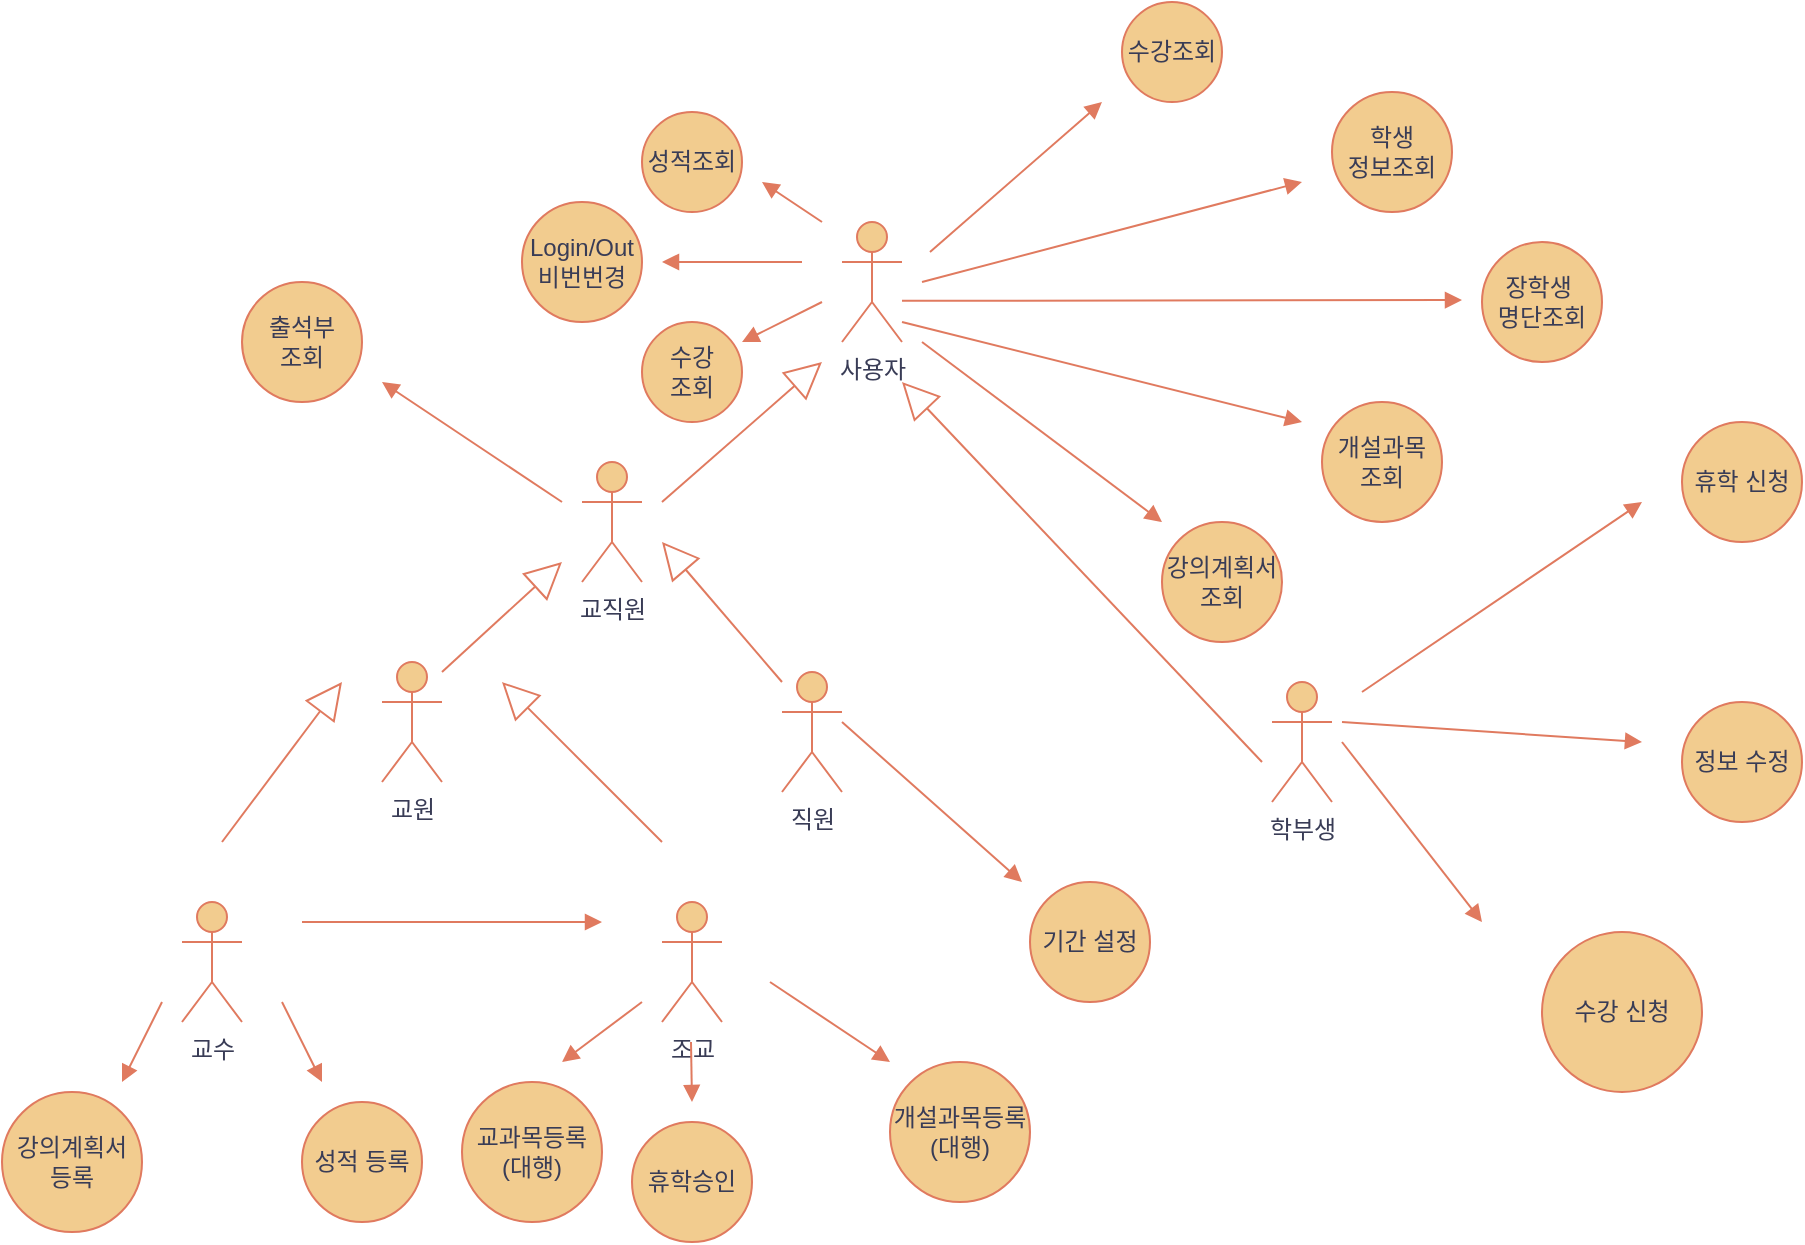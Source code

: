 <mxfile version="26.1.1">
  <diagram name="페이지-1" id="Td-f0lCOl2w-PF9BBELL">
    <mxGraphModel dx="2345" dy="655" grid="1" gridSize="10" guides="1" tooltips="1" connect="1" arrows="1" fold="1" page="1" pageScale="1" pageWidth="827" pageHeight="1169" background="none" math="0" shadow="0">
      <root>
        <mxCell id="0" />
        <mxCell id="1" parent="0" />
        <mxCell id="KCGCiUUmfcuRqvR9GRq1-1" value="교원&lt;div&gt;&lt;br&gt;&lt;/div&gt;" style="shape=umlActor;verticalLabelPosition=bottom;verticalAlign=top;html=1;rounded=0;labelBackgroundColor=none;fillColor=#F2CC8F;strokeColor=#E07A5F;fontColor=#393C56;" parent="1" vertex="1">
          <mxGeometry x="160" y="580" width="30" height="60" as="geometry" />
        </mxCell>
        <mxCell id="KCGCiUUmfcuRqvR9GRq1-4" value="사용자" style="shape=umlActor;verticalLabelPosition=bottom;verticalAlign=top;html=1;rounded=0;labelBackgroundColor=none;fillColor=#F2CC8F;strokeColor=#E07A5F;fontColor=#393C56;" parent="1" vertex="1">
          <mxGeometry x="390" y="360" width="30" height="60" as="geometry" />
        </mxCell>
        <mxCell id="KCGCiUUmfcuRqvR9GRq1-5" value="학부생&lt;div&gt;&lt;br&gt;&lt;/div&gt;" style="shape=umlActor;verticalLabelPosition=bottom;verticalAlign=top;html=1;rounded=0;labelBackgroundColor=none;fillColor=#F2CC8F;strokeColor=#E07A5F;fontColor=#393C56;" parent="1" vertex="1">
          <mxGeometry x="605" y="590" width="30" height="60" as="geometry" />
        </mxCell>
        <mxCell id="KCGCiUUmfcuRqvR9GRq1-6" value="교직원&lt;div&gt;&lt;br&gt;&lt;/div&gt;" style="shape=umlActor;verticalLabelPosition=bottom;verticalAlign=top;html=1;rounded=0;labelBackgroundColor=none;fillColor=#F2CC8F;strokeColor=#E07A5F;fontColor=#393C56;" parent="1" vertex="1">
          <mxGeometry x="260" y="480" width="30" height="60" as="geometry" />
        </mxCell>
        <mxCell id="KCGCiUUmfcuRqvR9GRq1-7" value="직원" style="shape=umlActor;verticalLabelPosition=bottom;verticalAlign=top;html=1;rounded=0;labelBackgroundColor=none;fillColor=#F2CC8F;strokeColor=#E07A5F;fontColor=#393C56;" parent="1" vertex="1">
          <mxGeometry x="360" y="585" width="30" height="60" as="geometry" />
        </mxCell>
        <mxCell id="KCGCiUUmfcuRqvR9GRq1-8" value="교수&lt;div&gt;&lt;br&gt;&lt;/div&gt;&lt;div&gt;&lt;br&gt;&lt;/div&gt;" style="shape=umlActor;verticalLabelPosition=bottom;verticalAlign=top;html=1;rounded=0;labelBackgroundColor=none;fillColor=#F2CC8F;strokeColor=#E07A5F;fontColor=#393C56;" parent="1" vertex="1">
          <mxGeometry x="60" y="700" width="30" height="60" as="geometry" />
        </mxCell>
        <mxCell id="KCGCiUUmfcuRqvR9GRq1-9" value="조교" style="shape=umlActor;verticalLabelPosition=bottom;verticalAlign=top;html=1;rounded=0;labelBackgroundColor=none;fillColor=#F2CC8F;strokeColor=#E07A5F;fontColor=#393C56;" parent="1" vertex="1">
          <mxGeometry x="300" y="700" width="30" height="60" as="geometry" />
        </mxCell>
        <mxCell id="KCGCiUUmfcuRqvR9GRq1-15" value="" style="html=1;verticalAlign=bottom;endArrow=block;curved=0;rounded=0;labelBackgroundColor=none;strokeColor=#E07A5F;fontColor=default;" parent="1" edge="1">
          <mxGeometry width="80" relative="1" as="geometry">
            <mxPoint x="380" y="360" as="sourcePoint" />
            <mxPoint x="350" y="340" as="targetPoint" />
          </mxGeometry>
        </mxCell>
        <mxCell id="KCGCiUUmfcuRqvR9GRq1-16" value="" style="html=1;verticalAlign=bottom;endArrow=block;curved=0;rounded=0;labelBackgroundColor=none;strokeColor=#E07A5F;fontColor=default;" parent="1" edge="1">
          <mxGeometry width="80" relative="1" as="geometry">
            <mxPoint x="434" y="375" as="sourcePoint" />
            <mxPoint x="520" y="300" as="targetPoint" />
          </mxGeometry>
        </mxCell>
        <mxCell id="KCGCiUUmfcuRqvR9GRq1-22" value="" style="html=1;verticalAlign=bottom;endArrow=block;curved=0;rounded=0;labelBackgroundColor=none;strokeColor=#E07A5F;fontColor=default;" parent="1" edge="1">
          <mxGeometry width="80" relative="1" as="geometry">
            <mxPoint x="430" y="390" as="sourcePoint" />
            <mxPoint x="620" y="340" as="targetPoint" />
          </mxGeometry>
        </mxCell>
        <mxCell id="KCGCiUUmfcuRqvR9GRq1-23" value="" style="html=1;verticalAlign=bottom;endArrow=block;curved=0;rounded=0;labelBackgroundColor=none;strokeColor=#E07A5F;fontColor=default;" parent="1" edge="1">
          <mxGeometry width="80" relative="1" as="geometry">
            <mxPoint x="420" y="399.41" as="sourcePoint" />
            <mxPoint x="700" y="399" as="targetPoint" />
          </mxGeometry>
        </mxCell>
        <mxCell id="KCGCiUUmfcuRqvR9GRq1-24" value="" style="html=1;verticalAlign=bottom;endArrow=block;curved=0;rounded=0;labelBackgroundColor=none;strokeColor=#E07A5F;fontColor=default;" parent="1" edge="1">
          <mxGeometry width="80" relative="1" as="geometry">
            <mxPoint x="420" y="410" as="sourcePoint" />
            <mxPoint x="620" y="460" as="targetPoint" />
          </mxGeometry>
        </mxCell>
        <mxCell id="KCGCiUUmfcuRqvR9GRq1-25" value="" style="html=1;verticalAlign=bottom;endArrow=block;curved=0;rounded=0;labelBackgroundColor=none;strokeColor=#E07A5F;fontColor=default;" parent="1" edge="1">
          <mxGeometry width="80" relative="1" as="geometry">
            <mxPoint x="430" y="420" as="sourcePoint" />
            <mxPoint x="550" y="510" as="targetPoint" />
          </mxGeometry>
        </mxCell>
        <mxCell id="KCGCiUUmfcuRqvR9GRq1-26" value="" style="html=1;verticalAlign=bottom;endArrow=block;curved=0;rounded=0;labelBackgroundColor=none;strokeColor=#E07A5F;fontColor=default;" parent="1" edge="1">
          <mxGeometry width="80" relative="1" as="geometry">
            <mxPoint x="370" y="380" as="sourcePoint" />
            <mxPoint x="300" y="380" as="targetPoint" />
          </mxGeometry>
        </mxCell>
        <mxCell id="KCGCiUUmfcuRqvR9GRq1-27" value="" style="html=1;verticalAlign=bottom;endArrow=block;curved=0;rounded=0;labelBackgroundColor=none;strokeColor=#E07A5F;fontColor=default;" parent="1" edge="1">
          <mxGeometry width="80" relative="1" as="geometry">
            <mxPoint x="380" y="400" as="sourcePoint" />
            <mxPoint x="340" y="420" as="targetPoint" />
          </mxGeometry>
        </mxCell>
        <mxCell id="KCGCiUUmfcuRqvR9GRq1-28" value="" style="html=1;verticalAlign=bottom;endArrow=block;curved=0;rounded=0;labelBackgroundColor=none;strokeColor=#E07A5F;fontColor=default;" parent="1" edge="1">
          <mxGeometry width="80" relative="1" as="geometry">
            <mxPoint x="250" y="500" as="sourcePoint" />
            <mxPoint x="160" y="440" as="targetPoint" />
          </mxGeometry>
        </mxCell>
        <mxCell id="KCGCiUUmfcuRqvR9GRq1-37" value="" style="endArrow=block;endSize=16;endFill=0;html=1;rounded=0;fontStyle=0;labelBackgroundColor=none;strokeColor=#E07A5F;fontColor=default;" parent="1" edge="1">
          <mxGeometry width="160" relative="1" as="geometry">
            <mxPoint x="300" y="500" as="sourcePoint" />
            <mxPoint x="380" y="430" as="targetPoint" />
          </mxGeometry>
        </mxCell>
        <mxCell id="KCGCiUUmfcuRqvR9GRq1-38" value="" style="endArrow=block;endSize=16;endFill=0;html=1;rounded=0;fontStyle=0;labelBackgroundColor=none;strokeColor=#E07A5F;fontColor=default;" parent="1" edge="1">
          <mxGeometry width="160" relative="1" as="geometry">
            <mxPoint x="600" y="630" as="sourcePoint" />
            <mxPoint x="420" y="440" as="targetPoint" />
          </mxGeometry>
        </mxCell>
        <mxCell id="KCGCiUUmfcuRqvR9GRq1-39" value="" style="endArrow=block;endSize=16;endFill=0;html=1;rounded=0;fontStyle=0;labelBackgroundColor=none;strokeColor=#E07A5F;fontColor=default;" parent="1" edge="1">
          <mxGeometry width="160" relative="1" as="geometry">
            <mxPoint x="360" y="590" as="sourcePoint" />
            <mxPoint x="300" y="520" as="targetPoint" />
          </mxGeometry>
        </mxCell>
        <mxCell id="KCGCiUUmfcuRqvR9GRq1-40" value="" style="endArrow=block;endSize=16;endFill=0;html=1;rounded=0;fontStyle=0;labelBackgroundColor=none;strokeColor=#E07A5F;fontColor=default;" parent="1" edge="1">
          <mxGeometry width="160" relative="1" as="geometry">
            <mxPoint x="190" y="585" as="sourcePoint" />
            <mxPoint x="250" y="530" as="targetPoint" />
          </mxGeometry>
        </mxCell>
        <mxCell id="KCGCiUUmfcuRqvR9GRq1-41" value="" style="endArrow=block;endSize=16;endFill=0;html=1;rounded=0;fontStyle=0;labelBackgroundColor=none;strokeColor=#E07A5F;fontColor=default;" parent="1" edge="1">
          <mxGeometry width="160" relative="1" as="geometry">
            <mxPoint x="80" y="670" as="sourcePoint" />
            <mxPoint x="140" y="590" as="targetPoint" />
          </mxGeometry>
        </mxCell>
        <mxCell id="KCGCiUUmfcuRqvR9GRq1-42" value="" style="endArrow=block;endSize=16;endFill=0;html=1;rounded=0;fontStyle=0;labelBackgroundColor=none;strokeColor=#E07A5F;fontColor=default;" parent="1" edge="1">
          <mxGeometry width="160" relative="1" as="geometry">
            <mxPoint x="300" y="670" as="sourcePoint" />
            <mxPoint x="220" y="590" as="targetPoint" />
          </mxGeometry>
        </mxCell>
        <mxCell id="KCGCiUUmfcuRqvR9GRq1-54" value="수강 신청" style="ellipse;whiteSpace=wrap;html=1;aspect=fixed;labelBackgroundColor=none;fillColor=#F2CC8F;strokeColor=#E07A5F;fontColor=#393C56;" parent="1" vertex="1">
          <mxGeometry x="740" y="715" width="80" height="80" as="geometry" />
        </mxCell>
        <mxCell id="KCGCiUUmfcuRqvR9GRq1-55" value="성적조회" style="ellipse;whiteSpace=wrap;html=1;aspect=fixed;labelBackgroundColor=none;fillColor=#F2CC8F;strokeColor=#E07A5F;fontColor=#393C56;" parent="1" vertex="1">
          <mxGeometry x="290" y="305" width="50" height="50" as="geometry" />
        </mxCell>
        <mxCell id="KCGCiUUmfcuRqvR9GRq1-58" value="수강조회" style="ellipse;whiteSpace=wrap;html=1;aspect=fixed;labelBackgroundColor=none;fillColor=#F2CC8F;strokeColor=#E07A5F;fontColor=#393C56;" parent="1" vertex="1">
          <mxGeometry x="530" y="250" width="50" height="50" as="geometry" />
        </mxCell>
        <mxCell id="KCGCiUUmfcuRqvR9GRq1-59" value="학생&lt;div&gt;정보조회&lt;/div&gt;" style="ellipse;whiteSpace=wrap;html=1;aspect=fixed;labelBackgroundColor=none;fillColor=#F2CC8F;strokeColor=#E07A5F;fontColor=#393C56;" parent="1" vertex="1">
          <mxGeometry x="635" y="295" width="60" height="60" as="geometry" />
        </mxCell>
        <mxCell id="KCGCiUUmfcuRqvR9GRq1-60" value="개설과목 조회" style="ellipse;whiteSpace=wrap;html=1;aspect=fixed;labelBackgroundColor=none;fillColor=#F2CC8F;strokeColor=#E07A5F;fontColor=#393C56;" parent="1" vertex="1">
          <mxGeometry x="630" y="450" width="60" height="60" as="geometry" />
        </mxCell>
        <mxCell id="KCGCiUUmfcuRqvR9GRq1-61" value="장학생&amp;nbsp;&lt;div&gt;명단조회&lt;/div&gt;" style="ellipse;whiteSpace=wrap;html=1;aspect=fixed;labelBackgroundColor=none;fillColor=#F2CC8F;strokeColor=#E07A5F;fontColor=#393C56;" parent="1" vertex="1">
          <mxGeometry x="710" y="370" width="60" height="60" as="geometry" />
        </mxCell>
        <mxCell id="KCGCiUUmfcuRqvR9GRq1-62" value="강의계획서 조회" style="ellipse;whiteSpace=wrap;html=1;aspect=fixed;labelBackgroundColor=none;fillColor=#F2CC8F;strokeColor=#E07A5F;fontColor=#393C56;" parent="1" vertex="1">
          <mxGeometry x="550" y="510" width="60" height="60" as="geometry" />
        </mxCell>
        <mxCell id="KCGCiUUmfcuRqvR9GRq1-63" value="수강&lt;div&gt;조회&lt;/div&gt;" style="ellipse;whiteSpace=wrap;html=1;aspect=fixed;labelBackgroundColor=none;fillColor=#F2CC8F;strokeColor=#E07A5F;fontColor=#393C56;" parent="1" vertex="1">
          <mxGeometry x="290" y="410" width="50" height="50" as="geometry" />
        </mxCell>
        <mxCell id="KCGCiUUmfcuRqvR9GRq1-64" value="Login/Out&lt;div&gt;비번번경&lt;/div&gt;" style="ellipse;whiteSpace=wrap;html=1;aspect=fixed;labelBackgroundColor=none;fillColor=#F2CC8F;strokeColor=#E07A5F;fontColor=#393C56;" parent="1" vertex="1">
          <mxGeometry x="230" y="350" width="60" height="60" as="geometry" />
        </mxCell>
        <mxCell id="KCGCiUUmfcuRqvR9GRq1-65" value="" style="html=1;verticalAlign=bottom;endArrow=block;curved=0;rounded=0;labelBackgroundColor=none;strokeColor=#E07A5F;fontColor=default;" parent="1" edge="1">
          <mxGeometry width="80" relative="1" as="geometry">
            <mxPoint x="640" y="620" as="sourcePoint" />
            <mxPoint x="710" y="710" as="targetPoint" />
          </mxGeometry>
        </mxCell>
        <mxCell id="KCGCiUUmfcuRqvR9GRq1-66" value="" style="html=1;verticalAlign=bottom;endArrow=block;curved=0;rounded=0;labelBackgroundColor=none;strokeColor=#E07A5F;fontColor=default;" parent="1" edge="1">
          <mxGeometry width="80" relative="1" as="geometry">
            <mxPoint x="640" y="610" as="sourcePoint" />
            <mxPoint x="790" y="620" as="targetPoint" />
          </mxGeometry>
        </mxCell>
        <mxCell id="KCGCiUUmfcuRqvR9GRq1-67" value="" style="html=1;verticalAlign=bottom;endArrow=block;curved=0;rounded=0;labelBackgroundColor=none;strokeColor=#E07A5F;fontColor=default;" parent="1" edge="1">
          <mxGeometry width="80" relative="1" as="geometry">
            <mxPoint x="650" y="595" as="sourcePoint" />
            <mxPoint x="790" y="500" as="targetPoint" />
          </mxGeometry>
        </mxCell>
        <mxCell id="KCGCiUUmfcuRqvR9GRq1-68" value="" style="html=1;verticalAlign=bottom;endArrow=block;curved=0;rounded=0;labelBackgroundColor=none;strokeColor=#E07A5F;fontColor=default;" parent="1" edge="1">
          <mxGeometry width="80" relative="1" as="geometry">
            <mxPoint x="390" y="610" as="sourcePoint" />
            <mxPoint x="480" y="690" as="targetPoint" />
          </mxGeometry>
        </mxCell>
        <mxCell id="KCGCiUUmfcuRqvR9GRq1-69" value="" style="html=1;verticalAlign=bottom;endArrow=block;curved=0;rounded=0;labelBackgroundColor=none;strokeColor=#E07A5F;fontColor=default;" parent="1" edge="1">
          <mxGeometry width="80" relative="1" as="geometry">
            <mxPoint x="120" y="710" as="sourcePoint" />
            <mxPoint x="270" y="710" as="targetPoint" />
          </mxGeometry>
        </mxCell>
        <mxCell id="KCGCiUUmfcuRqvR9GRq1-70" value="" style="html=1;verticalAlign=bottom;endArrow=block;curved=0;rounded=0;labelBackgroundColor=none;strokeColor=#E07A5F;fontColor=default;" parent="1" edge="1">
          <mxGeometry width="80" relative="1" as="geometry">
            <mxPoint x="110" y="750" as="sourcePoint" />
            <mxPoint x="130" y="790" as="targetPoint" />
          </mxGeometry>
        </mxCell>
        <mxCell id="KCGCiUUmfcuRqvR9GRq1-71" value="" style="html=1;verticalAlign=bottom;endArrow=block;curved=0;rounded=0;labelBackgroundColor=none;strokeColor=#E07A5F;fontColor=default;" parent="1" edge="1">
          <mxGeometry width="80" relative="1" as="geometry">
            <mxPoint x="50" y="750" as="sourcePoint" />
            <mxPoint x="30" y="790" as="targetPoint" />
          </mxGeometry>
        </mxCell>
        <mxCell id="KCGCiUUmfcuRqvR9GRq1-72" value="" style="html=1;verticalAlign=bottom;endArrow=block;curved=0;rounded=0;labelBackgroundColor=none;strokeColor=#E07A5F;fontColor=default;" parent="1" edge="1">
          <mxGeometry width="80" relative="1" as="geometry">
            <mxPoint x="314.5" y="770" as="sourcePoint" />
            <mxPoint x="315" y="800" as="targetPoint" />
          </mxGeometry>
        </mxCell>
        <mxCell id="KCGCiUUmfcuRqvR9GRq1-73" value="" style="html=1;verticalAlign=bottom;endArrow=block;curved=0;rounded=0;labelBackgroundColor=none;strokeColor=#E07A5F;fontColor=default;" parent="1" edge="1">
          <mxGeometry width="80" relative="1" as="geometry">
            <mxPoint x="290" y="750" as="sourcePoint" />
            <mxPoint x="250" y="780" as="targetPoint" />
          </mxGeometry>
        </mxCell>
        <mxCell id="KCGCiUUmfcuRqvR9GRq1-74" value="" style="html=1;verticalAlign=bottom;endArrow=block;curved=0;rounded=0;labelBackgroundColor=none;strokeColor=#E07A5F;fontColor=default;" parent="1" edge="1">
          <mxGeometry width="80" relative="1" as="geometry">
            <mxPoint x="354" y="740" as="sourcePoint" />
            <mxPoint x="414" y="780" as="targetPoint" />
          </mxGeometry>
        </mxCell>
        <mxCell id="KCGCiUUmfcuRqvR9GRq1-75" value="출석부&lt;div&gt;조회&lt;/div&gt;" style="ellipse;whiteSpace=wrap;html=1;aspect=fixed;labelBackgroundColor=none;fillColor=#F2CC8F;strokeColor=#E07A5F;fontColor=#393C56;" parent="1" vertex="1">
          <mxGeometry x="90" y="390" width="60" height="60" as="geometry" />
        </mxCell>
        <mxCell id="KCGCiUUmfcuRqvR9GRq1-76" value="기간 설정" style="ellipse;whiteSpace=wrap;html=1;aspect=fixed;labelBackgroundColor=none;fillColor=#F2CC8F;strokeColor=#E07A5F;fontColor=#393C56;" parent="1" vertex="1">
          <mxGeometry x="484" y="690" width="60" height="60" as="geometry" />
        </mxCell>
        <mxCell id="KCGCiUUmfcuRqvR9GRq1-77" value="강의계획서 등록" style="ellipse;whiteSpace=wrap;html=1;aspect=fixed;labelBackgroundColor=none;fillColor=#F2CC8F;strokeColor=#E07A5F;fontColor=#393C56;" parent="1" vertex="1">
          <mxGeometry x="-30" y="795" width="70" height="70" as="geometry" />
        </mxCell>
        <mxCell id="KCGCiUUmfcuRqvR9GRq1-78" value="정보 수정" style="ellipse;whiteSpace=wrap;html=1;aspect=fixed;labelBackgroundColor=none;fillColor=#F2CC8F;strokeColor=#E07A5F;fontColor=#393C56;" parent="1" vertex="1">
          <mxGeometry x="810" y="600" width="60" height="60" as="geometry" />
        </mxCell>
        <mxCell id="KCGCiUUmfcuRqvR9GRq1-79" value="휴학 신청" style="ellipse;whiteSpace=wrap;html=1;aspect=fixed;labelBackgroundColor=none;fillColor=#F2CC8F;strokeColor=#E07A5F;fontColor=#393C56;" parent="1" vertex="1">
          <mxGeometry x="810" y="460" width="60" height="60" as="geometry" />
        </mxCell>
        <mxCell id="KCGCiUUmfcuRqvR9GRq1-81" value="개설과목등록 (대행)" style="ellipse;whiteSpace=wrap;html=1;aspect=fixed;labelBackgroundColor=none;fillColor=#F2CC8F;strokeColor=#E07A5F;fontColor=#393C56;" parent="1" vertex="1">
          <mxGeometry x="414" y="780" width="70" height="70" as="geometry" />
        </mxCell>
        <mxCell id="KCGCiUUmfcuRqvR9GRq1-82" value="휴학승인" style="ellipse;whiteSpace=wrap;html=1;aspect=fixed;labelBackgroundColor=none;fillColor=#F2CC8F;strokeColor=#E07A5F;fontColor=#393C56;" parent="1" vertex="1">
          <mxGeometry x="285" y="810" width="60" height="60" as="geometry" />
        </mxCell>
        <mxCell id="KCGCiUUmfcuRqvR9GRq1-83" value="교과목등록 (대행)" style="ellipse;whiteSpace=wrap;html=1;aspect=fixed;labelBackgroundColor=none;fillColor=#F2CC8F;strokeColor=#E07A5F;fontColor=#393C56;" parent="1" vertex="1">
          <mxGeometry x="200" y="790" width="70" height="70" as="geometry" />
        </mxCell>
        <mxCell id="KCGCiUUmfcuRqvR9GRq1-84" value="성적 등록" style="ellipse;whiteSpace=wrap;html=1;aspect=fixed;labelBackgroundColor=none;fillColor=#F2CC8F;strokeColor=#E07A5F;fontColor=#393C56;" parent="1" vertex="1">
          <mxGeometry x="120" y="800" width="60" height="60" as="geometry" />
        </mxCell>
      </root>
    </mxGraphModel>
  </diagram>
</mxfile>
